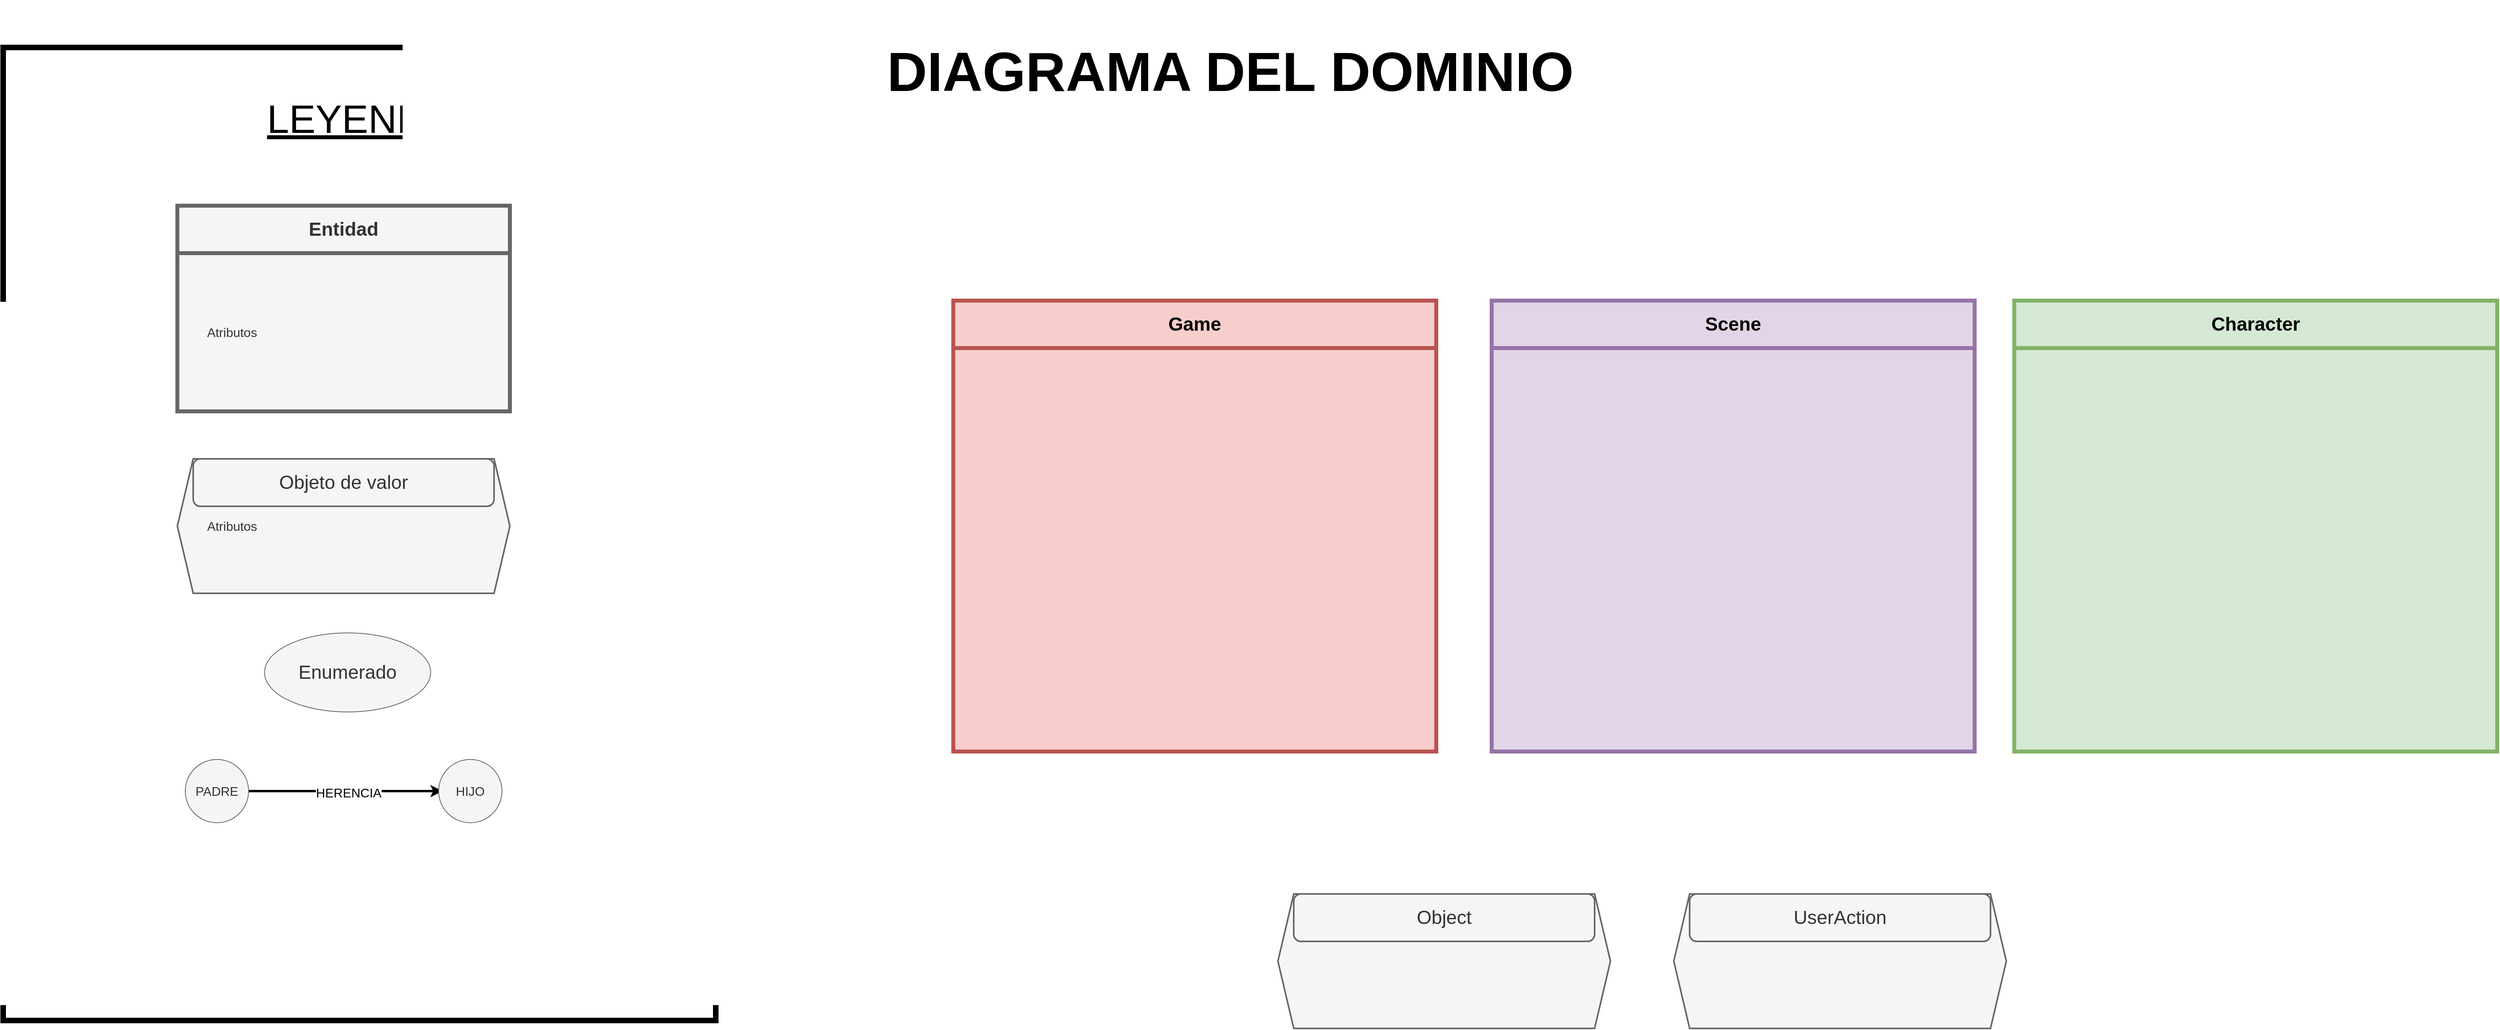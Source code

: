 <mxfile>
    <diagram id="JyusKnBjjnDT8IQ1PdSj" name="Page-1">
        <mxGraphModel dx="4643" dy="2400" grid="1" gridSize="10" guides="1" tooltips="1" connect="1" arrows="1" fold="1" page="1" pageScale="1" pageWidth="3300" pageHeight="4681" math="0" shadow="0">
            <root>
                <mxCell id="0"/>
                <mxCell id="1" parent="0"/>
                <mxCell id="18" value="" style="rounded=0;whiteSpace=wrap;html=1;fillColor=none;strokeWidth=7;" vertex="1" parent="1">
                    <mxGeometry x="100" y="160" width="900" height="1230" as="geometry"/>
                </mxCell>
                <mxCell id="3" value="" style="rounded=0;whiteSpace=wrap;html=1;fillColor=#f8cecc;strokeColor=#b85450;strokeWidth=5;align=left;" vertex="1" parent="1">
                    <mxGeometry x="1300" y="540" width="610" height="510" as="geometry"/>
                </mxCell>
                <mxCell id="4" value="&lt;font style=&quot;font-size: 24px;&quot;&gt;&lt;b&gt;Game&lt;/b&gt;&lt;/font&gt;" style="rounded=0;whiteSpace=wrap;html=1;fillColor=#f8cecc;strokeColor=#b85450;strokeWidth=5;" vertex="1" parent="1">
                    <mxGeometry x="1300" y="480" width="610" height="60" as="geometry"/>
                </mxCell>
                <mxCell id="5" value="&lt;font style=&quot;font-size: 16px;&quot;&gt;&lt;span style=&quot;white-space: pre;&quot;&gt;&#x9;&lt;/span&gt;Atributos&lt;/font&gt;" style="rounded=0;whiteSpace=wrap;html=1;fillColor=#f5f5f5;strokeColor=#666666;strokeWidth=5;align=left;fontColor=#333333;" vertex="1" parent="1">
                    <mxGeometry x="320" y="420" width="420" height="200" as="geometry"/>
                </mxCell>
                <mxCell id="6" value="&lt;font style=&quot;font-size: 24px;&quot;&gt;&lt;b&gt;Entidad&lt;/b&gt;&lt;/font&gt;" style="rounded=0;whiteSpace=wrap;html=1;fillColor=#f5f5f5;strokeColor=#666666;strokeWidth=5;fontColor=#333333;" vertex="1" parent="1">
                    <mxGeometry x="320" y="360" width="420" height="60" as="geometry"/>
                </mxCell>
                <mxCell id="9" value="&lt;font style=&quot;font-size: 16px;&quot;&gt;&lt;span style=&quot;white-space: pre;&quot;&gt;&#x9;&lt;/span&gt;Atributos&lt;/font&gt;" style="shape=hexagon;perimeter=hexagonPerimeter2;whiteSpace=wrap;html=1;fixedSize=1;fillColor=#f5f5f5;strokeColor=#666666;fontColor=#333333;strokeWidth=2;align=left;" vertex="1" parent="1">
                    <mxGeometry x="320" y="680" width="420" height="170" as="geometry"/>
                </mxCell>
                <mxCell id="10" value="&lt;font style=&quot;font-size: 24px;&quot;&gt;Objeto de valor&lt;/font&gt;" style="rounded=1;whiteSpace=wrap;html=1;fillColor=#f5f5f5;fontColor=#333333;strokeColor=#666666;strokeWidth=2;" vertex="1" parent="1">
                    <mxGeometry x="340" y="680" width="380" height="60" as="geometry"/>
                </mxCell>
                <mxCell id="11" value="&lt;font style=&quot;font-size: 24px;&quot;&gt;Enumerado&lt;/font&gt;" style="ellipse;whiteSpace=wrap;html=1;fillColor=#f5f5f5;fontColor=#333333;strokeColor=#666666;" vertex="1" parent="1">
                    <mxGeometry x="430" y="900" width="210" height="100" as="geometry"/>
                </mxCell>
                <mxCell id="12" value="&lt;font style=&quot;font-size: 70px;&quot;&gt;&lt;b style=&quot;&quot;&gt;DIAGRAMA DEL DOMINIO&lt;/b&gt;&lt;/font&gt;" style="text;html=1;align=center;verticalAlign=middle;whiteSpace=wrap;rounded=0;" vertex="1" parent="1">
                    <mxGeometry x="1200" y="100" width="900" height="180" as="geometry"/>
                </mxCell>
                <mxCell id="13" value="&lt;font style=&quot;font-size: 50px;&quot;&gt;&lt;u style=&quot;&quot;&gt;LEYENDA&lt;/u&gt;&lt;/font&gt;" style="text;html=1;align=center;verticalAlign=middle;whiteSpace=wrap;rounded=0;" vertex="1" parent="1">
                    <mxGeometry x="210" y="200" width="680" height="100" as="geometry"/>
                </mxCell>
                <mxCell id="14" value="" style="endArrow=classic;html=1;strokeWidth=3;" edge="1" parent="1">
                    <mxGeometry width="50" height="50" relative="1" as="geometry">
                        <mxPoint x="405" y="1100" as="sourcePoint"/>
                        <mxPoint x="655" y="1100" as="targetPoint"/>
                    </mxGeometry>
                </mxCell>
                <mxCell id="15" value="&lt;font style=&quot;font-size: 16px;&quot;&gt;HERENCIA&lt;/font&gt;" style="edgeLabel;html=1;align=center;verticalAlign=middle;resizable=0;points=[];" vertex="1" connectable="0" parent="14">
                    <mxGeometry x="0.047" y="-2" relative="1" as="geometry">
                        <mxPoint as="offset"/>
                    </mxGeometry>
                </mxCell>
                <mxCell id="16" value="&lt;font style=&quot;font-size: 16px;&quot;&gt;PADRE&lt;/font&gt;" style="ellipse;whiteSpace=wrap;html=1;fillColor=#f5f5f5;fontColor=#333333;strokeColor=#666666;" vertex="1" parent="1">
                    <mxGeometry x="330" y="1060" width="80" height="80" as="geometry"/>
                </mxCell>
                <mxCell id="17" value="&lt;font style=&quot;font-size: 16px;&quot;&gt;HIJO&lt;/font&gt;" style="ellipse;whiteSpace=wrap;html=1;fillColor=#f5f5f5;fontColor=#333333;strokeColor=#666666;" vertex="1" parent="1">
                    <mxGeometry x="650" y="1060" width="80" height="80" as="geometry"/>
                </mxCell>
                <mxCell id="19" value="" style="rounded=0;whiteSpace=wrap;html=1;fillColor=#e1d5e7;strokeColor=#9673a6;strokeWidth=5;align=left;" vertex="1" parent="1">
                    <mxGeometry x="1980" y="540" width="610" height="510" as="geometry"/>
                </mxCell>
                <mxCell id="20" value="&lt;font style=&quot;font-size: 24px;&quot;&gt;&lt;b&gt;Scene&lt;/b&gt;&lt;/font&gt;" style="rounded=0;whiteSpace=wrap;html=1;fillColor=#e1d5e7;strokeColor=#9673a6;strokeWidth=5;" vertex="1" parent="1">
                    <mxGeometry x="1980" y="480" width="610" height="60" as="geometry"/>
                </mxCell>
                <mxCell id="21" value="" style="shape=hexagon;perimeter=hexagonPerimeter2;whiteSpace=wrap;html=1;fixedSize=1;fillColor=#f5f5f5;strokeColor=#666666;fontColor=#333333;strokeWidth=2;align=left;" vertex="1" parent="1">
                    <mxGeometry x="1710" y="1230" width="420" height="170" as="geometry"/>
                </mxCell>
                <mxCell id="22" value="&lt;font style=&quot;font-size: 24px;&quot;&gt;Object&lt;/font&gt;" style="rounded=1;whiteSpace=wrap;html=1;fillColor=#f5f5f5;fontColor=#333333;strokeColor=#666666;strokeWidth=2;" vertex="1" parent="1">
                    <mxGeometry x="1730" y="1230" width="380" height="60" as="geometry"/>
                </mxCell>
                <mxCell id="25" value="" style="rounded=0;whiteSpace=wrap;html=1;fillColor=#d5e8d4;strokeColor=#82b366;strokeWidth=5;align=left;" vertex="1" parent="1">
                    <mxGeometry x="2640" y="540" width="610" height="510" as="geometry"/>
                </mxCell>
                <mxCell id="26" value="&lt;font style=&quot;font-size: 24px;&quot;&gt;&lt;b&gt;Character&lt;/b&gt;&lt;/font&gt;" style="rounded=0;whiteSpace=wrap;html=1;fillColor=#d5e8d4;strokeColor=#82b366;strokeWidth=5;" vertex="1" parent="1">
                    <mxGeometry x="2640" y="480" width="610" height="60" as="geometry"/>
                </mxCell>
                <mxCell id="27" value="" style="shape=hexagon;perimeter=hexagonPerimeter2;whiteSpace=wrap;html=1;fixedSize=1;fillColor=#f5f5f5;strokeColor=#666666;fontColor=#333333;strokeWidth=2;align=left;" vertex="1" parent="1">
                    <mxGeometry x="2210" y="1230" width="420" height="170" as="geometry"/>
                </mxCell>
                <mxCell id="28" value="&lt;font style=&quot;font-size: 24px;&quot;&gt;UserAction&lt;/font&gt;" style="rounded=1;whiteSpace=wrap;html=1;fillColor=#f5f5f5;fontColor=#333333;strokeColor=#666666;strokeWidth=2;" vertex="1" parent="1">
                    <mxGeometry x="2230" y="1230" width="380" height="60" as="geometry"/>
                </mxCell>
            </root>
        </mxGraphModel>
    </diagram>
</mxfile>